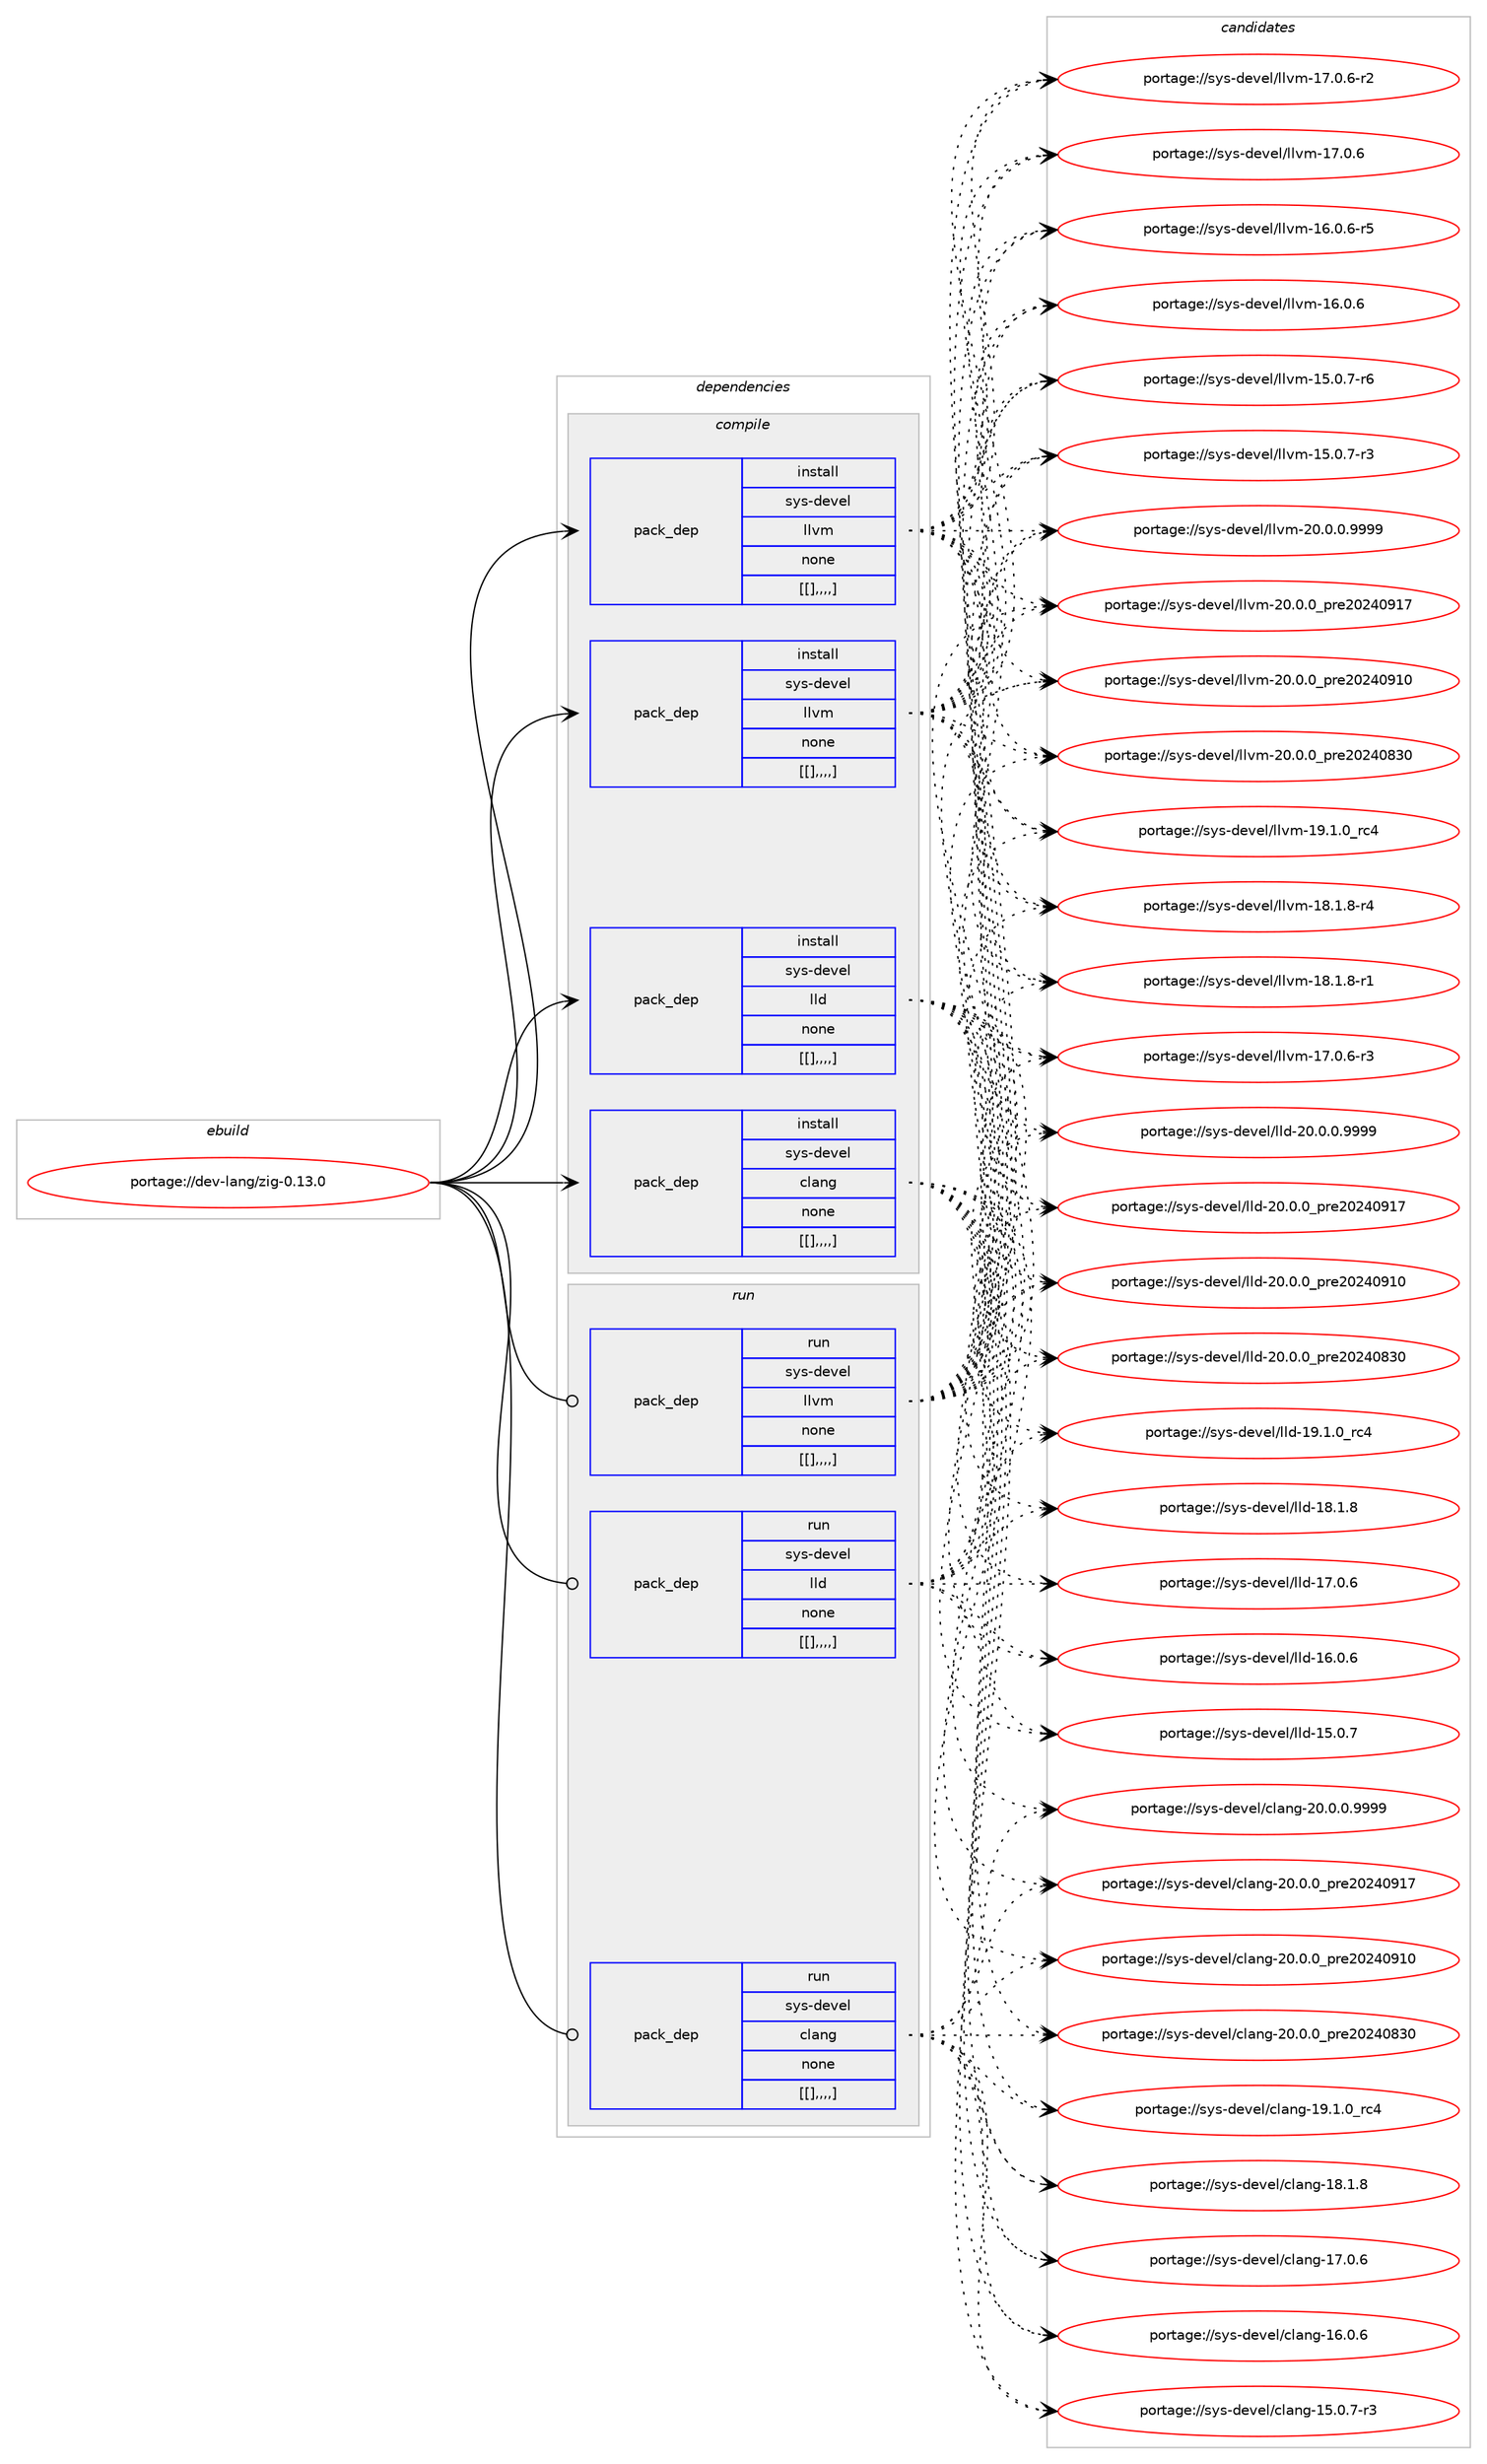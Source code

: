 digraph prolog {

# *************
# Graph options
# *************

newrank=true;
concentrate=true;
compound=true;
graph [rankdir=LR,fontname=Helvetica,fontsize=10,ranksep=1.5];#, ranksep=2.5, nodesep=0.2];
edge  [arrowhead=vee];
node  [fontname=Helvetica,fontsize=10];

# **********
# The ebuild
# **********

subgraph cluster_leftcol {
color=gray;
label=<<i>ebuild</i>>;
id [label="portage://dev-lang/zig-0.13.0", color=red, width=4, href="../dev-lang/zig-0.13.0.svg"];
}

# ****************
# The dependencies
# ****************

subgraph cluster_midcol {
color=gray;
label=<<i>dependencies</i>>;
subgraph cluster_compile {
fillcolor="#eeeeee";
style=filled;
label=<<i>compile</i>>;
subgraph pack79410 {
dependency106391 [label=<<TABLE BORDER="0" CELLBORDER="1" CELLSPACING="0" CELLPADDING="4" WIDTH="220"><TR><TD ROWSPAN="6" CELLPADDING="30">pack_dep</TD></TR><TR><TD WIDTH="110">install</TD></TR><TR><TD>sys-devel</TD></TR><TR><TD>clang</TD></TR><TR><TD>none</TD></TR><TR><TD>[[],,,,]</TD></TR></TABLE>>, shape=none, color=blue];
}
id:e -> dependency106391:w [weight=20,style="solid",arrowhead="vee"];
subgraph pack79411 {
dependency106392 [label=<<TABLE BORDER="0" CELLBORDER="1" CELLSPACING="0" CELLPADDING="4" WIDTH="220"><TR><TD ROWSPAN="6" CELLPADDING="30">pack_dep</TD></TR><TR><TD WIDTH="110">install</TD></TR><TR><TD>sys-devel</TD></TR><TR><TD>lld</TD></TR><TR><TD>none</TD></TR><TR><TD>[[],,,,]</TD></TR></TABLE>>, shape=none, color=blue];
}
id:e -> dependency106392:w [weight=20,style="solid",arrowhead="vee"];
subgraph pack79412 {
dependency106393 [label=<<TABLE BORDER="0" CELLBORDER="1" CELLSPACING="0" CELLPADDING="4" WIDTH="220"><TR><TD ROWSPAN="6" CELLPADDING="30">pack_dep</TD></TR><TR><TD WIDTH="110">install</TD></TR><TR><TD>sys-devel</TD></TR><TR><TD>llvm</TD></TR><TR><TD>none</TD></TR><TR><TD>[[],,,,]</TD></TR></TABLE>>, shape=none, color=blue];
}
id:e -> dependency106393:w [weight=20,style="solid",arrowhead="vee"];
subgraph pack79413 {
dependency106394 [label=<<TABLE BORDER="0" CELLBORDER="1" CELLSPACING="0" CELLPADDING="4" WIDTH="220"><TR><TD ROWSPAN="6" CELLPADDING="30">pack_dep</TD></TR><TR><TD WIDTH="110">install</TD></TR><TR><TD>sys-devel</TD></TR><TR><TD>llvm</TD></TR><TR><TD>none</TD></TR><TR><TD>[[],,,,]</TD></TR></TABLE>>, shape=none, color=blue];
}
id:e -> dependency106394:w [weight=20,style="solid",arrowhead="vee"];
}
subgraph cluster_compileandrun {
fillcolor="#eeeeee";
style=filled;
label=<<i>compile and run</i>>;
}
subgraph cluster_run {
fillcolor="#eeeeee";
style=filled;
label=<<i>run</i>>;
subgraph pack79414 {
dependency106395 [label=<<TABLE BORDER="0" CELLBORDER="1" CELLSPACING="0" CELLPADDING="4" WIDTH="220"><TR><TD ROWSPAN="6" CELLPADDING="30">pack_dep</TD></TR><TR><TD WIDTH="110">run</TD></TR><TR><TD>sys-devel</TD></TR><TR><TD>clang</TD></TR><TR><TD>none</TD></TR><TR><TD>[[],,,,]</TD></TR></TABLE>>, shape=none, color=blue];
}
id:e -> dependency106395:w [weight=20,style="solid",arrowhead="odot"];
subgraph pack79415 {
dependency106396 [label=<<TABLE BORDER="0" CELLBORDER="1" CELLSPACING="0" CELLPADDING="4" WIDTH="220"><TR><TD ROWSPAN="6" CELLPADDING="30">pack_dep</TD></TR><TR><TD WIDTH="110">run</TD></TR><TR><TD>sys-devel</TD></TR><TR><TD>lld</TD></TR><TR><TD>none</TD></TR><TR><TD>[[],,,,]</TD></TR></TABLE>>, shape=none, color=blue];
}
id:e -> dependency106396:w [weight=20,style="solid",arrowhead="odot"];
subgraph pack79416 {
dependency106397 [label=<<TABLE BORDER="0" CELLBORDER="1" CELLSPACING="0" CELLPADDING="4" WIDTH="220"><TR><TD ROWSPAN="6" CELLPADDING="30">pack_dep</TD></TR><TR><TD WIDTH="110">run</TD></TR><TR><TD>sys-devel</TD></TR><TR><TD>llvm</TD></TR><TR><TD>none</TD></TR><TR><TD>[[],,,,]</TD></TR></TABLE>>, shape=none, color=blue];
}
id:e -> dependency106397:w [weight=20,style="solid",arrowhead="odot"];
}
}

# **************
# The candidates
# **************

subgraph cluster_choices {
rank=same;
color=gray;
label=<<i>candidates</i>>;

subgraph choice79410 {
color=black;
nodesep=1;
choice11512111545100101118101108479910897110103455048464846484657575757 [label="portage://sys-devel/clang-20.0.0.9999", color=red, width=4,href="../sys-devel/clang-20.0.0.9999.svg"];
choice1151211154510010111810110847991089711010345504846484648951121141015048505248574955 [label="portage://sys-devel/clang-20.0.0_pre20240917", color=red, width=4,href="../sys-devel/clang-20.0.0_pre20240917.svg"];
choice1151211154510010111810110847991089711010345504846484648951121141015048505248574948 [label="portage://sys-devel/clang-20.0.0_pre20240910", color=red, width=4,href="../sys-devel/clang-20.0.0_pre20240910.svg"];
choice1151211154510010111810110847991089711010345504846484648951121141015048505248565148 [label="portage://sys-devel/clang-20.0.0_pre20240830", color=red, width=4,href="../sys-devel/clang-20.0.0_pre20240830.svg"];
choice1151211154510010111810110847991089711010345495746494648951149952 [label="portage://sys-devel/clang-19.1.0_rc4", color=red, width=4,href="../sys-devel/clang-19.1.0_rc4.svg"];
choice1151211154510010111810110847991089711010345495646494656 [label="portage://sys-devel/clang-18.1.8", color=red, width=4,href="../sys-devel/clang-18.1.8.svg"];
choice1151211154510010111810110847991089711010345495546484654 [label="portage://sys-devel/clang-17.0.6", color=red, width=4,href="../sys-devel/clang-17.0.6.svg"];
choice1151211154510010111810110847991089711010345495446484654 [label="portage://sys-devel/clang-16.0.6", color=red, width=4,href="../sys-devel/clang-16.0.6.svg"];
choice11512111545100101118101108479910897110103454953464846554511451 [label="portage://sys-devel/clang-15.0.7-r3", color=red, width=4,href="../sys-devel/clang-15.0.7-r3.svg"];
dependency106391:e -> choice11512111545100101118101108479910897110103455048464846484657575757:w [style=dotted,weight="100"];
dependency106391:e -> choice1151211154510010111810110847991089711010345504846484648951121141015048505248574955:w [style=dotted,weight="100"];
dependency106391:e -> choice1151211154510010111810110847991089711010345504846484648951121141015048505248574948:w [style=dotted,weight="100"];
dependency106391:e -> choice1151211154510010111810110847991089711010345504846484648951121141015048505248565148:w [style=dotted,weight="100"];
dependency106391:e -> choice1151211154510010111810110847991089711010345495746494648951149952:w [style=dotted,weight="100"];
dependency106391:e -> choice1151211154510010111810110847991089711010345495646494656:w [style=dotted,weight="100"];
dependency106391:e -> choice1151211154510010111810110847991089711010345495546484654:w [style=dotted,weight="100"];
dependency106391:e -> choice1151211154510010111810110847991089711010345495446484654:w [style=dotted,weight="100"];
dependency106391:e -> choice11512111545100101118101108479910897110103454953464846554511451:w [style=dotted,weight="100"];
}
subgraph choice79411 {
color=black;
nodesep=1;
choice1151211154510010111810110847108108100455048464846484657575757 [label="portage://sys-devel/lld-20.0.0.9999", color=red, width=4,href="../sys-devel/lld-20.0.0.9999.svg"];
choice115121115451001011181011084710810810045504846484648951121141015048505248574955 [label="portage://sys-devel/lld-20.0.0_pre20240917", color=red, width=4,href="../sys-devel/lld-20.0.0_pre20240917.svg"];
choice115121115451001011181011084710810810045504846484648951121141015048505248574948 [label="portage://sys-devel/lld-20.0.0_pre20240910", color=red, width=4,href="../sys-devel/lld-20.0.0_pre20240910.svg"];
choice115121115451001011181011084710810810045504846484648951121141015048505248565148 [label="portage://sys-devel/lld-20.0.0_pre20240830", color=red, width=4,href="../sys-devel/lld-20.0.0_pre20240830.svg"];
choice115121115451001011181011084710810810045495746494648951149952 [label="portage://sys-devel/lld-19.1.0_rc4", color=red, width=4,href="../sys-devel/lld-19.1.0_rc4.svg"];
choice115121115451001011181011084710810810045495646494656 [label="portage://sys-devel/lld-18.1.8", color=red, width=4,href="../sys-devel/lld-18.1.8.svg"];
choice115121115451001011181011084710810810045495546484654 [label="portage://sys-devel/lld-17.0.6", color=red, width=4,href="../sys-devel/lld-17.0.6.svg"];
choice115121115451001011181011084710810810045495446484654 [label="portage://sys-devel/lld-16.0.6", color=red, width=4,href="../sys-devel/lld-16.0.6.svg"];
choice115121115451001011181011084710810810045495346484655 [label="portage://sys-devel/lld-15.0.7", color=red, width=4,href="../sys-devel/lld-15.0.7.svg"];
dependency106392:e -> choice1151211154510010111810110847108108100455048464846484657575757:w [style=dotted,weight="100"];
dependency106392:e -> choice115121115451001011181011084710810810045504846484648951121141015048505248574955:w [style=dotted,weight="100"];
dependency106392:e -> choice115121115451001011181011084710810810045504846484648951121141015048505248574948:w [style=dotted,weight="100"];
dependency106392:e -> choice115121115451001011181011084710810810045504846484648951121141015048505248565148:w [style=dotted,weight="100"];
dependency106392:e -> choice115121115451001011181011084710810810045495746494648951149952:w [style=dotted,weight="100"];
dependency106392:e -> choice115121115451001011181011084710810810045495646494656:w [style=dotted,weight="100"];
dependency106392:e -> choice115121115451001011181011084710810810045495546484654:w [style=dotted,weight="100"];
dependency106392:e -> choice115121115451001011181011084710810810045495446484654:w [style=dotted,weight="100"];
dependency106392:e -> choice115121115451001011181011084710810810045495346484655:w [style=dotted,weight="100"];
}
subgraph choice79412 {
color=black;
nodesep=1;
choice1151211154510010111810110847108108118109455048464846484657575757 [label="portage://sys-devel/llvm-20.0.0.9999", color=red, width=4,href="../sys-devel/llvm-20.0.0.9999.svg"];
choice115121115451001011181011084710810811810945504846484648951121141015048505248574955 [label="portage://sys-devel/llvm-20.0.0_pre20240917", color=red, width=4,href="../sys-devel/llvm-20.0.0_pre20240917.svg"];
choice115121115451001011181011084710810811810945504846484648951121141015048505248574948 [label="portage://sys-devel/llvm-20.0.0_pre20240910", color=red, width=4,href="../sys-devel/llvm-20.0.0_pre20240910.svg"];
choice115121115451001011181011084710810811810945504846484648951121141015048505248565148 [label="portage://sys-devel/llvm-20.0.0_pre20240830", color=red, width=4,href="../sys-devel/llvm-20.0.0_pre20240830.svg"];
choice115121115451001011181011084710810811810945495746494648951149952 [label="portage://sys-devel/llvm-19.1.0_rc4", color=red, width=4,href="../sys-devel/llvm-19.1.0_rc4.svg"];
choice1151211154510010111810110847108108118109454956464946564511452 [label="portage://sys-devel/llvm-18.1.8-r4", color=red, width=4,href="../sys-devel/llvm-18.1.8-r4.svg"];
choice1151211154510010111810110847108108118109454956464946564511449 [label="portage://sys-devel/llvm-18.1.8-r1", color=red, width=4,href="../sys-devel/llvm-18.1.8-r1.svg"];
choice1151211154510010111810110847108108118109454955464846544511451 [label="portage://sys-devel/llvm-17.0.6-r3", color=red, width=4,href="../sys-devel/llvm-17.0.6-r3.svg"];
choice1151211154510010111810110847108108118109454955464846544511450 [label="portage://sys-devel/llvm-17.0.6-r2", color=red, width=4,href="../sys-devel/llvm-17.0.6-r2.svg"];
choice115121115451001011181011084710810811810945495546484654 [label="portage://sys-devel/llvm-17.0.6", color=red, width=4,href="../sys-devel/llvm-17.0.6.svg"];
choice1151211154510010111810110847108108118109454954464846544511453 [label="portage://sys-devel/llvm-16.0.6-r5", color=red, width=4,href="../sys-devel/llvm-16.0.6-r5.svg"];
choice115121115451001011181011084710810811810945495446484654 [label="portage://sys-devel/llvm-16.0.6", color=red, width=4,href="../sys-devel/llvm-16.0.6.svg"];
choice1151211154510010111810110847108108118109454953464846554511454 [label="portage://sys-devel/llvm-15.0.7-r6", color=red, width=4,href="../sys-devel/llvm-15.0.7-r6.svg"];
choice1151211154510010111810110847108108118109454953464846554511451 [label="portage://sys-devel/llvm-15.0.7-r3", color=red, width=4,href="../sys-devel/llvm-15.0.7-r3.svg"];
dependency106393:e -> choice1151211154510010111810110847108108118109455048464846484657575757:w [style=dotted,weight="100"];
dependency106393:e -> choice115121115451001011181011084710810811810945504846484648951121141015048505248574955:w [style=dotted,weight="100"];
dependency106393:e -> choice115121115451001011181011084710810811810945504846484648951121141015048505248574948:w [style=dotted,weight="100"];
dependency106393:e -> choice115121115451001011181011084710810811810945504846484648951121141015048505248565148:w [style=dotted,weight="100"];
dependency106393:e -> choice115121115451001011181011084710810811810945495746494648951149952:w [style=dotted,weight="100"];
dependency106393:e -> choice1151211154510010111810110847108108118109454956464946564511452:w [style=dotted,weight="100"];
dependency106393:e -> choice1151211154510010111810110847108108118109454956464946564511449:w [style=dotted,weight="100"];
dependency106393:e -> choice1151211154510010111810110847108108118109454955464846544511451:w [style=dotted,weight="100"];
dependency106393:e -> choice1151211154510010111810110847108108118109454955464846544511450:w [style=dotted,weight="100"];
dependency106393:e -> choice115121115451001011181011084710810811810945495546484654:w [style=dotted,weight="100"];
dependency106393:e -> choice1151211154510010111810110847108108118109454954464846544511453:w [style=dotted,weight="100"];
dependency106393:e -> choice115121115451001011181011084710810811810945495446484654:w [style=dotted,weight="100"];
dependency106393:e -> choice1151211154510010111810110847108108118109454953464846554511454:w [style=dotted,weight="100"];
dependency106393:e -> choice1151211154510010111810110847108108118109454953464846554511451:w [style=dotted,weight="100"];
}
subgraph choice79413 {
color=black;
nodesep=1;
choice1151211154510010111810110847108108118109455048464846484657575757 [label="portage://sys-devel/llvm-20.0.0.9999", color=red, width=4,href="../sys-devel/llvm-20.0.0.9999.svg"];
choice115121115451001011181011084710810811810945504846484648951121141015048505248574955 [label="portage://sys-devel/llvm-20.0.0_pre20240917", color=red, width=4,href="../sys-devel/llvm-20.0.0_pre20240917.svg"];
choice115121115451001011181011084710810811810945504846484648951121141015048505248574948 [label="portage://sys-devel/llvm-20.0.0_pre20240910", color=red, width=4,href="../sys-devel/llvm-20.0.0_pre20240910.svg"];
choice115121115451001011181011084710810811810945504846484648951121141015048505248565148 [label="portage://sys-devel/llvm-20.0.0_pre20240830", color=red, width=4,href="../sys-devel/llvm-20.0.0_pre20240830.svg"];
choice115121115451001011181011084710810811810945495746494648951149952 [label="portage://sys-devel/llvm-19.1.0_rc4", color=red, width=4,href="../sys-devel/llvm-19.1.0_rc4.svg"];
choice1151211154510010111810110847108108118109454956464946564511452 [label="portage://sys-devel/llvm-18.1.8-r4", color=red, width=4,href="../sys-devel/llvm-18.1.8-r4.svg"];
choice1151211154510010111810110847108108118109454956464946564511449 [label="portage://sys-devel/llvm-18.1.8-r1", color=red, width=4,href="../sys-devel/llvm-18.1.8-r1.svg"];
choice1151211154510010111810110847108108118109454955464846544511451 [label="portage://sys-devel/llvm-17.0.6-r3", color=red, width=4,href="../sys-devel/llvm-17.0.6-r3.svg"];
choice1151211154510010111810110847108108118109454955464846544511450 [label="portage://sys-devel/llvm-17.0.6-r2", color=red, width=4,href="../sys-devel/llvm-17.0.6-r2.svg"];
choice115121115451001011181011084710810811810945495546484654 [label="portage://sys-devel/llvm-17.0.6", color=red, width=4,href="../sys-devel/llvm-17.0.6.svg"];
choice1151211154510010111810110847108108118109454954464846544511453 [label="portage://sys-devel/llvm-16.0.6-r5", color=red, width=4,href="../sys-devel/llvm-16.0.6-r5.svg"];
choice115121115451001011181011084710810811810945495446484654 [label="portage://sys-devel/llvm-16.0.6", color=red, width=4,href="../sys-devel/llvm-16.0.6.svg"];
choice1151211154510010111810110847108108118109454953464846554511454 [label="portage://sys-devel/llvm-15.0.7-r6", color=red, width=4,href="../sys-devel/llvm-15.0.7-r6.svg"];
choice1151211154510010111810110847108108118109454953464846554511451 [label="portage://sys-devel/llvm-15.0.7-r3", color=red, width=4,href="../sys-devel/llvm-15.0.7-r3.svg"];
dependency106394:e -> choice1151211154510010111810110847108108118109455048464846484657575757:w [style=dotted,weight="100"];
dependency106394:e -> choice115121115451001011181011084710810811810945504846484648951121141015048505248574955:w [style=dotted,weight="100"];
dependency106394:e -> choice115121115451001011181011084710810811810945504846484648951121141015048505248574948:w [style=dotted,weight="100"];
dependency106394:e -> choice115121115451001011181011084710810811810945504846484648951121141015048505248565148:w [style=dotted,weight="100"];
dependency106394:e -> choice115121115451001011181011084710810811810945495746494648951149952:w [style=dotted,weight="100"];
dependency106394:e -> choice1151211154510010111810110847108108118109454956464946564511452:w [style=dotted,weight="100"];
dependency106394:e -> choice1151211154510010111810110847108108118109454956464946564511449:w [style=dotted,weight="100"];
dependency106394:e -> choice1151211154510010111810110847108108118109454955464846544511451:w [style=dotted,weight="100"];
dependency106394:e -> choice1151211154510010111810110847108108118109454955464846544511450:w [style=dotted,weight="100"];
dependency106394:e -> choice115121115451001011181011084710810811810945495546484654:w [style=dotted,weight="100"];
dependency106394:e -> choice1151211154510010111810110847108108118109454954464846544511453:w [style=dotted,weight="100"];
dependency106394:e -> choice115121115451001011181011084710810811810945495446484654:w [style=dotted,weight="100"];
dependency106394:e -> choice1151211154510010111810110847108108118109454953464846554511454:w [style=dotted,weight="100"];
dependency106394:e -> choice1151211154510010111810110847108108118109454953464846554511451:w [style=dotted,weight="100"];
}
subgraph choice79414 {
color=black;
nodesep=1;
choice11512111545100101118101108479910897110103455048464846484657575757 [label="portage://sys-devel/clang-20.0.0.9999", color=red, width=4,href="../sys-devel/clang-20.0.0.9999.svg"];
choice1151211154510010111810110847991089711010345504846484648951121141015048505248574955 [label="portage://sys-devel/clang-20.0.0_pre20240917", color=red, width=4,href="../sys-devel/clang-20.0.0_pre20240917.svg"];
choice1151211154510010111810110847991089711010345504846484648951121141015048505248574948 [label="portage://sys-devel/clang-20.0.0_pre20240910", color=red, width=4,href="../sys-devel/clang-20.0.0_pre20240910.svg"];
choice1151211154510010111810110847991089711010345504846484648951121141015048505248565148 [label="portage://sys-devel/clang-20.0.0_pre20240830", color=red, width=4,href="../sys-devel/clang-20.0.0_pre20240830.svg"];
choice1151211154510010111810110847991089711010345495746494648951149952 [label="portage://sys-devel/clang-19.1.0_rc4", color=red, width=4,href="../sys-devel/clang-19.1.0_rc4.svg"];
choice1151211154510010111810110847991089711010345495646494656 [label="portage://sys-devel/clang-18.1.8", color=red, width=4,href="../sys-devel/clang-18.1.8.svg"];
choice1151211154510010111810110847991089711010345495546484654 [label="portage://sys-devel/clang-17.0.6", color=red, width=4,href="../sys-devel/clang-17.0.6.svg"];
choice1151211154510010111810110847991089711010345495446484654 [label="portage://sys-devel/clang-16.0.6", color=red, width=4,href="../sys-devel/clang-16.0.6.svg"];
choice11512111545100101118101108479910897110103454953464846554511451 [label="portage://sys-devel/clang-15.0.7-r3", color=red, width=4,href="../sys-devel/clang-15.0.7-r3.svg"];
dependency106395:e -> choice11512111545100101118101108479910897110103455048464846484657575757:w [style=dotted,weight="100"];
dependency106395:e -> choice1151211154510010111810110847991089711010345504846484648951121141015048505248574955:w [style=dotted,weight="100"];
dependency106395:e -> choice1151211154510010111810110847991089711010345504846484648951121141015048505248574948:w [style=dotted,weight="100"];
dependency106395:e -> choice1151211154510010111810110847991089711010345504846484648951121141015048505248565148:w [style=dotted,weight="100"];
dependency106395:e -> choice1151211154510010111810110847991089711010345495746494648951149952:w [style=dotted,weight="100"];
dependency106395:e -> choice1151211154510010111810110847991089711010345495646494656:w [style=dotted,weight="100"];
dependency106395:e -> choice1151211154510010111810110847991089711010345495546484654:w [style=dotted,weight="100"];
dependency106395:e -> choice1151211154510010111810110847991089711010345495446484654:w [style=dotted,weight="100"];
dependency106395:e -> choice11512111545100101118101108479910897110103454953464846554511451:w [style=dotted,weight="100"];
}
subgraph choice79415 {
color=black;
nodesep=1;
choice1151211154510010111810110847108108100455048464846484657575757 [label="portage://sys-devel/lld-20.0.0.9999", color=red, width=4,href="../sys-devel/lld-20.0.0.9999.svg"];
choice115121115451001011181011084710810810045504846484648951121141015048505248574955 [label="portage://sys-devel/lld-20.0.0_pre20240917", color=red, width=4,href="../sys-devel/lld-20.0.0_pre20240917.svg"];
choice115121115451001011181011084710810810045504846484648951121141015048505248574948 [label="portage://sys-devel/lld-20.0.0_pre20240910", color=red, width=4,href="../sys-devel/lld-20.0.0_pre20240910.svg"];
choice115121115451001011181011084710810810045504846484648951121141015048505248565148 [label="portage://sys-devel/lld-20.0.0_pre20240830", color=red, width=4,href="../sys-devel/lld-20.0.0_pre20240830.svg"];
choice115121115451001011181011084710810810045495746494648951149952 [label="portage://sys-devel/lld-19.1.0_rc4", color=red, width=4,href="../sys-devel/lld-19.1.0_rc4.svg"];
choice115121115451001011181011084710810810045495646494656 [label="portage://sys-devel/lld-18.1.8", color=red, width=4,href="../sys-devel/lld-18.1.8.svg"];
choice115121115451001011181011084710810810045495546484654 [label="portage://sys-devel/lld-17.0.6", color=red, width=4,href="../sys-devel/lld-17.0.6.svg"];
choice115121115451001011181011084710810810045495446484654 [label="portage://sys-devel/lld-16.0.6", color=red, width=4,href="../sys-devel/lld-16.0.6.svg"];
choice115121115451001011181011084710810810045495346484655 [label="portage://sys-devel/lld-15.0.7", color=red, width=4,href="../sys-devel/lld-15.0.7.svg"];
dependency106396:e -> choice1151211154510010111810110847108108100455048464846484657575757:w [style=dotted,weight="100"];
dependency106396:e -> choice115121115451001011181011084710810810045504846484648951121141015048505248574955:w [style=dotted,weight="100"];
dependency106396:e -> choice115121115451001011181011084710810810045504846484648951121141015048505248574948:w [style=dotted,weight="100"];
dependency106396:e -> choice115121115451001011181011084710810810045504846484648951121141015048505248565148:w [style=dotted,weight="100"];
dependency106396:e -> choice115121115451001011181011084710810810045495746494648951149952:w [style=dotted,weight="100"];
dependency106396:e -> choice115121115451001011181011084710810810045495646494656:w [style=dotted,weight="100"];
dependency106396:e -> choice115121115451001011181011084710810810045495546484654:w [style=dotted,weight="100"];
dependency106396:e -> choice115121115451001011181011084710810810045495446484654:w [style=dotted,weight="100"];
dependency106396:e -> choice115121115451001011181011084710810810045495346484655:w [style=dotted,weight="100"];
}
subgraph choice79416 {
color=black;
nodesep=1;
choice1151211154510010111810110847108108118109455048464846484657575757 [label="portage://sys-devel/llvm-20.0.0.9999", color=red, width=4,href="../sys-devel/llvm-20.0.0.9999.svg"];
choice115121115451001011181011084710810811810945504846484648951121141015048505248574955 [label="portage://sys-devel/llvm-20.0.0_pre20240917", color=red, width=4,href="../sys-devel/llvm-20.0.0_pre20240917.svg"];
choice115121115451001011181011084710810811810945504846484648951121141015048505248574948 [label="portage://sys-devel/llvm-20.0.0_pre20240910", color=red, width=4,href="../sys-devel/llvm-20.0.0_pre20240910.svg"];
choice115121115451001011181011084710810811810945504846484648951121141015048505248565148 [label="portage://sys-devel/llvm-20.0.0_pre20240830", color=red, width=4,href="../sys-devel/llvm-20.0.0_pre20240830.svg"];
choice115121115451001011181011084710810811810945495746494648951149952 [label="portage://sys-devel/llvm-19.1.0_rc4", color=red, width=4,href="../sys-devel/llvm-19.1.0_rc4.svg"];
choice1151211154510010111810110847108108118109454956464946564511452 [label="portage://sys-devel/llvm-18.1.8-r4", color=red, width=4,href="../sys-devel/llvm-18.1.8-r4.svg"];
choice1151211154510010111810110847108108118109454956464946564511449 [label="portage://sys-devel/llvm-18.1.8-r1", color=red, width=4,href="../sys-devel/llvm-18.1.8-r1.svg"];
choice1151211154510010111810110847108108118109454955464846544511451 [label="portage://sys-devel/llvm-17.0.6-r3", color=red, width=4,href="../sys-devel/llvm-17.0.6-r3.svg"];
choice1151211154510010111810110847108108118109454955464846544511450 [label="portage://sys-devel/llvm-17.0.6-r2", color=red, width=4,href="../sys-devel/llvm-17.0.6-r2.svg"];
choice115121115451001011181011084710810811810945495546484654 [label="portage://sys-devel/llvm-17.0.6", color=red, width=4,href="../sys-devel/llvm-17.0.6.svg"];
choice1151211154510010111810110847108108118109454954464846544511453 [label="portage://sys-devel/llvm-16.0.6-r5", color=red, width=4,href="../sys-devel/llvm-16.0.6-r5.svg"];
choice115121115451001011181011084710810811810945495446484654 [label="portage://sys-devel/llvm-16.0.6", color=red, width=4,href="../sys-devel/llvm-16.0.6.svg"];
choice1151211154510010111810110847108108118109454953464846554511454 [label="portage://sys-devel/llvm-15.0.7-r6", color=red, width=4,href="../sys-devel/llvm-15.0.7-r6.svg"];
choice1151211154510010111810110847108108118109454953464846554511451 [label="portage://sys-devel/llvm-15.0.7-r3", color=red, width=4,href="../sys-devel/llvm-15.0.7-r3.svg"];
dependency106397:e -> choice1151211154510010111810110847108108118109455048464846484657575757:w [style=dotted,weight="100"];
dependency106397:e -> choice115121115451001011181011084710810811810945504846484648951121141015048505248574955:w [style=dotted,weight="100"];
dependency106397:e -> choice115121115451001011181011084710810811810945504846484648951121141015048505248574948:w [style=dotted,weight="100"];
dependency106397:e -> choice115121115451001011181011084710810811810945504846484648951121141015048505248565148:w [style=dotted,weight="100"];
dependency106397:e -> choice115121115451001011181011084710810811810945495746494648951149952:w [style=dotted,weight="100"];
dependency106397:e -> choice1151211154510010111810110847108108118109454956464946564511452:w [style=dotted,weight="100"];
dependency106397:e -> choice1151211154510010111810110847108108118109454956464946564511449:w [style=dotted,weight="100"];
dependency106397:e -> choice1151211154510010111810110847108108118109454955464846544511451:w [style=dotted,weight="100"];
dependency106397:e -> choice1151211154510010111810110847108108118109454955464846544511450:w [style=dotted,weight="100"];
dependency106397:e -> choice115121115451001011181011084710810811810945495546484654:w [style=dotted,weight="100"];
dependency106397:e -> choice1151211154510010111810110847108108118109454954464846544511453:w [style=dotted,weight="100"];
dependency106397:e -> choice115121115451001011181011084710810811810945495446484654:w [style=dotted,weight="100"];
dependency106397:e -> choice1151211154510010111810110847108108118109454953464846554511454:w [style=dotted,weight="100"];
dependency106397:e -> choice1151211154510010111810110847108108118109454953464846554511451:w [style=dotted,weight="100"];
}
}

}
